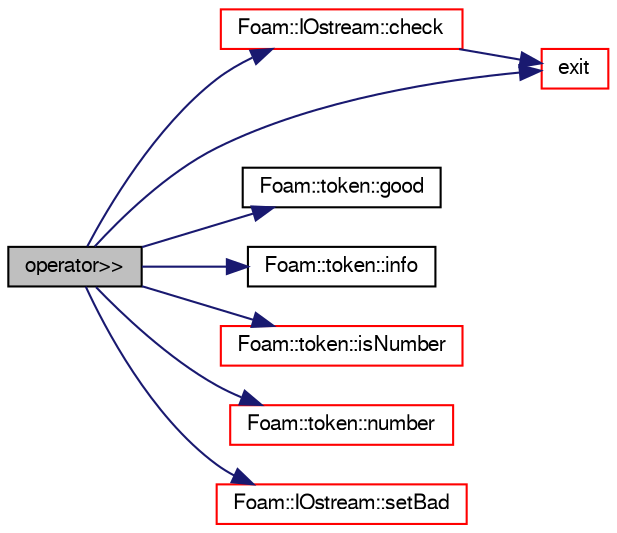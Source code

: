 digraph "operator&gt;&gt;"
{
  bgcolor="transparent";
  edge [fontname="FreeSans",fontsize="10",labelfontname="FreeSans",labelfontsize="10"];
  node [fontname="FreeSans",fontsize="10",shape=record];
  rankdir="LR";
  Node124706 [label="operator\>\>",height=0.2,width=0.4,color="black", fillcolor="grey75", style="filled", fontcolor="black"];
  Node124706 -> Node124707 [color="midnightblue",fontsize="10",style="solid",fontname="FreeSans"];
  Node124707 [label="Foam::IOstream::check",height=0.2,width=0.4,color="red",URL="$a26226.html#a367eb3425fc4e8270e2aa961df8ac8a5",tooltip="Check IOstream status for given operation. "];
  Node124707 -> Node124710 [color="midnightblue",fontsize="10",style="solid",fontname="FreeSans"];
  Node124710 [label="exit",height=0.2,width=0.4,color="red",URL="$a21124.html#a06ca7250d8e89caf05243ec094843642"];
  Node124706 -> Node124710 [color="midnightblue",fontsize="10",style="solid",fontname="FreeSans"];
  Node124706 -> Node124756 [color="midnightblue",fontsize="10",style="solid",fontname="FreeSans"];
  Node124756 [label="Foam::token::good",height=0.2,width=0.4,color="black",URL="$a26306.html#abdcc7f96f487faadc7769afcf58fe992"];
  Node124706 -> Node124757 [color="midnightblue",fontsize="10",style="solid",fontname="FreeSans"];
  Node124757 [label="Foam::token::info",height=0.2,width=0.4,color="black",URL="$a26306.html#a861a626214ad30bd8e7ab3a8caae9966",tooltip="Return info proxy. "];
  Node124706 -> Node124758 [color="midnightblue",fontsize="10",style="solid",fontname="FreeSans"];
  Node124758 [label="Foam::token::isNumber",height=0.2,width=0.4,color="red",URL="$a26306.html#a1680baf2428512b1a45060f52f3ade28"];
  Node124706 -> Node124760 [color="midnightblue",fontsize="10",style="solid",fontname="FreeSans"];
  Node124760 [label="Foam::token::number",height=0.2,width=0.4,color="red",URL="$a26306.html#a60dffa6c29647d1c83a9e00ecb7a703a"];
  Node124706 -> Node124762 [color="midnightblue",fontsize="10",style="solid",fontname="FreeSans"];
  Node124762 [label="Foam::IOstream::setBad",height=0.2,width=0.4,color="red",URL="$a26226.html#a638b33dd25b3cd8ea7e846f04fd6a6a3",tooltip="Set stream to be bad. "];
}
